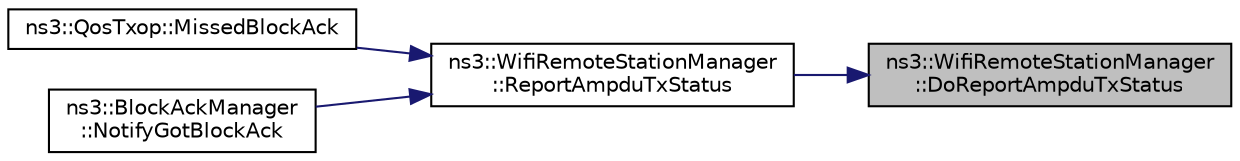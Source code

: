 digraph "ns3::WifiRemoteStationManager::DoReportAmpduTxStatus"
{
 // LATEX_PDF_SIZE
  edge [fontname="Helvetica",fontsize="10",labelfontname="Helvetica",labelfontsize="10"];
  node [fontname="Helvetica",fontsize="10",shape=record];
  rankdir="RL";
  Node1 [label="ns3::WifiRemoteStationManager\l::DoReportAmpduTxStatus",height=0.2,width=0.4,color="black", fillcolor="grey75", style="filled", fontcolor="black",tooltip="Typically called per A-MPDU, either when a Block ACK was successfully received or when a BlockAckTime..."];
  Node1 -> Node2 [dir="back",color="midnightblue",fontsize="10",style="solid",fontname="Helvetica"];
  Node2 [label="ns3::WifiRemoteStationManager\l::ReportAmpduTxStatus",height=0.2,width=0.4,color="black", fillcolor="white", style="filled",URL="$classns3_1_1_wifi_remote_station_manager.html#a499aeb652b1f4a030491a70f7277bd7d",tooltip="Typically called per A-MPDU, either when a Block ACK was successfully received or when a BlockAckTime..."];
  Node2 -> Node3 [dir="back",color="midnightblue",fontsize="10",style="solid",fontname="Helvetica"];
  Node3 [label="ns3::QosTxop::MissedBlockAck",height=0.2,width=0.4,color="black", fillcolor="white", style="filled",URL="$classns3_1_1_qos_txop.html#a53f04ba906e1b7c99f35eafbb11d4479",tooltip="Event handler when a BlockAck timeout has occurred."];
  Node2 -> Node4 [dir="back",color="midnightblue",fontsize="10",style="solid",fontname="Helvetica"];
  Node4 [label="ns3::BlockAckManager\l::NotifyGotBlockAck",height=0.2,width=0.4,color="black", fillcolor="white", style="filled",URL="$classns3_1_1_block_ack_manager.html#a9b8a46d72c771c2c1d79588f98259012",tooltip=" "];
}
